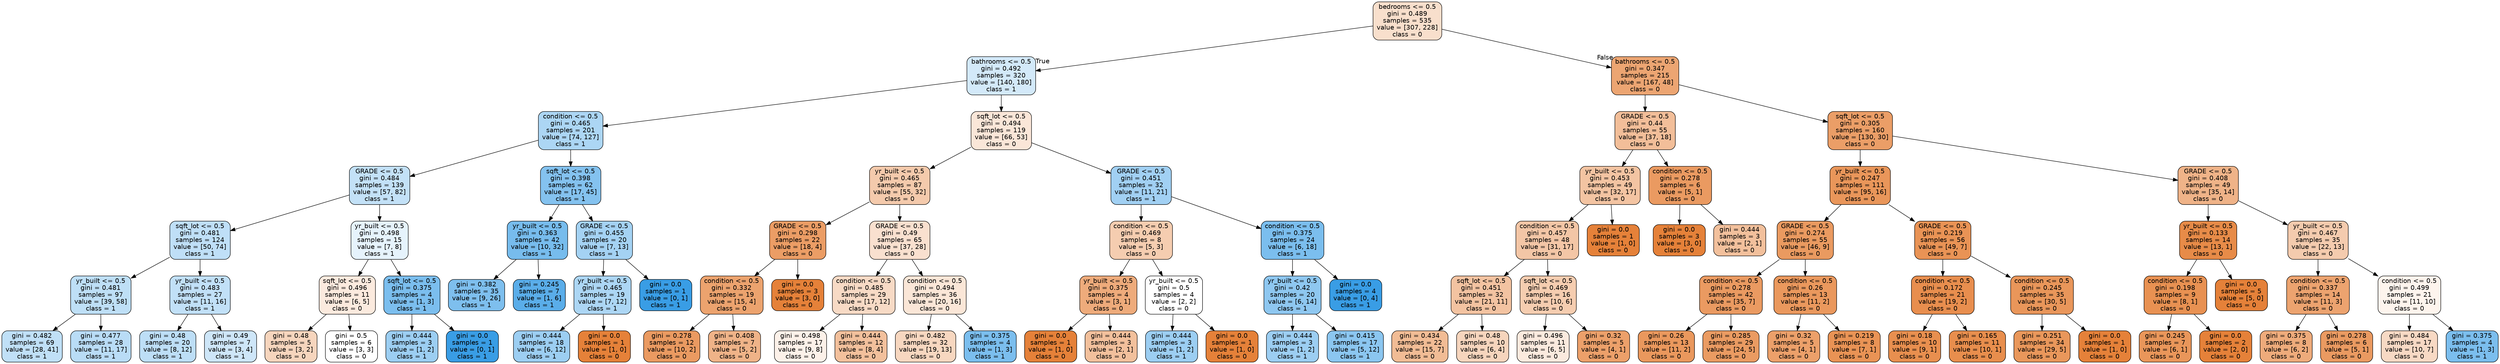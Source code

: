 digraph Tree {
node [shape=box, style="filled, rounded", color="black", fontname=helvetica] ;
edge [fontname=helvetica] ;
0 [label="bedrooms <= 0.5\ngini = 0.489\nsamples = 535\nvalue = [307, 228]\nclass = 0", fillcolor="#f8dfcc"] ;
1 [label="bathrooms <= 0.5\ngini = 0.492\nsamples = 320\nvalue = [140, 180]\nclass = 1", fillcolor="#d3e9f9"] ;
0 -> 1 [labeldistance=2.5, labelangle=45, headlabel="True"] ;
2 [label="condition <= 0.5\ngini = 0.465\nsamples = 201\nvalue = [74, 127]\nclass = 1", fillcolor="#acd6f4"] ;
1 -> 2 ;
3 [label="GRADE <= 0.5\ngini = 0.484\nsamples = 139\nvalue = [57, 82]\nclass = 1", fillcolor="#c3e1f7"] ;
2 -> 3 ;
4 [label="sqft_lot <= 0.5\ngini = 0.481\nsamples = 124\nvalue = [50, 74]\nclass = 1", fillcolor="#bfdff7"] ;
3 -> 4 ;
5 [label="yr_built <= 0.5\ngini = 0.481\nsamples = 97\nvalue = [39, 58]\nclass = 1", fillcolor="#bedff6"] ;
4 -> 5 ;
6 [label="gini = 0.482\nsamples = 69\nvalue = [28, 41]\nclass = 1", fillcolor="#c0e0f7"] ;
5 -> 6 ;
7 [label="gini = 0.477\nsamples = 28\nvalue = [11, 17]\nclass = 1", fillcolor="#b9dcf6"] ;
5 -> 7 ;
8 [label="yr_built <= 0.5\ngini = 0.483\nsamples = 27\nvalue = [11, 16]\nclass = 1", fillcolor="#c1e0f7"] ;
4 -> 8 ;
9 [label="gini = 0.48\nsamples = 20\nvalue = [8, 12]\nclass = 1", fillcolor="#bddef6"] ;
8 -> 9 ;
10 [label="gini = 0.49\nsamples = 7\nvalue = [3, 4]\nclass = 1", fillcolor="#cee6f8"] ;
8 -> 10 ;
11 [label="yr_built <= 0.5\ngini = 0.498\nsamples = 15\nvalue = [7, 8]\nclass = 1", fillcolor="#e6f3fc"] ;
3 -> 11 ;
12 [label="sqft_lot <= 0.5\ngini = 0.496\nsamples = 11\nvalue = [6, 5]\nclass = 0", fillcolor="#fbeade"] ;
11 -> 12 ;
13 [label="gini = 0.48\nsamples = 5\nvalue = [3, 2]\nclass = 0", fillcolor="#f6d5bd"] ;
12 -> 13 ;
14 [label="gini = 0.5\nsamples = 6\nvalue = [3, 3]\nclass = 0", fillcolor="#ffffff"] ;
12 -> 14 ;
15 [label="sqft_lot <= 0.5\ngini = 0.375\nsamples = 4\nvalue = [1, 3]\nclass = 1", fillcolor="#7bbeee"] ;
11 -> 15 ;
16 [label="gini = 0.444\nsamples = 3\nvalue = [1, 2]\nclass = 1", fillcolor="#9ccef2"] ;
15 -> 16 ;
17 [label="gini = 0.0\nsamples = 1\nvalue = [0, 1]\nclass = 1", fillcolor="#399de5"] ;
15 -> 17 ;
18 [label="sqft_lot <= 0.5\ngini = 0.398\nsamples = 62\nvalue = [17, 45]\nclass = 1", fillcolor="#84c2ef"] ;
2 -> 18 ;
19 [label="yr_built <= 0.5\ngini = 0.363\nsamples = 42\nvalue = [10, 32]\nclass = 1", fillcolor="#77bced"] ;
18 -> 19 ;
20 [label="gini = 0.382\nsamples = 35\nvalue = [9, 26]\nclass = 1", fillcolor="#7ebfee"] ;
19 -> 20 ;
21 [label="gini = 0.245\nsamples = 7\nvalue = [1, 6]\nclass = 1", fillcolor="#5aade9"] ;
19 -> 21 ;
22 [label="GRADE <= 0.5\ngini = 0.455\nsamples = 20\nvalue = [7, 13]\nclass = 1", fillcolor="#a4d2f3"] ;
18 -> 22 ;
23 [label="yr_built <= 0.5\ngini = 0.465\nsamples = 19\nvalue = [7, 12]\nclass = 1", fillcolor="#acd6f4"] ;
22 -> 23 ;
24 [label="gini = 0.444\nsamples = 18\nvalue = [6, 12]\nclass = 1", fillcolor="#9ccef2"] ;
23 -> 24 ;
25 [label="gini = 0.0\nsamples = 1\nvalue = [1, 0]\nclass = 0", fillcolor="#e58139"] ;
23 -> 25 ;
26 [label="gini = 0.0\nsamples = 1\nvalue = [0, 1]\nclass = 1", fillcolor="#399de5"] ;
22 -> 26 ;
27 [label="sqft_lot <= 0.5\ngini = 0.494\nsamples = 119\nvalue = [66, 53]\nclass = 0", fillcolor="#fae6d8"] ;
1 -> 27 ;
28 [label="yr_built <= 0.5\ngini = 0.465\nsamples = 87\nvalue = [55, 32]\nclass = 0", fillcolor="#f4caac"] ;
27 -> 28 ;
29 [label="GRADE <= 0.5\ngini = 0.298\nsamples = 22\nvalue = [18, 4]\nclass = 0", fillcolor="#eb9d65"] ;
28 -> 29 ;
30 [label="condition <= 0.5\ngini = 0.332\nsamples = 19\nvalue = [15, 4]\nclass = 0", fillcolor="#eca36e"] ;
29 -> 30 ;
31 [label="gini = 0.278\nsamples = 12\nvalue = [10, 2]\nclass = 0", fillcolor="#ea9a61"] ;
30 -> 31 ;
32 [label="gini = 0.408\nsamples = 7\nvalue = [5, 2]\nclass = 0", fillcolor="#efb388"] ;
30 -> 32 ;
33 [label="gini = 0.0\nsamples = 3\nvalue = [3, 0]\nclass = 0", fillcolor="#e58139"] ;
29 -> 33 ;
34 [label="GRADE <= 0.5\ngini = 0.49\nsamples = 65\nvalue = [37, 28]\nclass = 0", fillcolor="#f9e0cf"] ;
28 -> 34 ;
35 [label="condition <= 0.5\ngini = 0.485\nsamples = 29\nvalue = [17, 12]\nclass = 0", fillcolor="#f7dac5"] ;
34 -> 35 ;
36 [label="gini = 0.498\nsamples = 17\nvalue = [9, 8]\nclass = 0", fillcolor="#fcf1e9"] ;
35 -> 36 ;
37 [label="gini = 0.444\nsamples = 12\nvalue = [8, 4]\nclass = 0", fillcolor="#f2c09c"] ;
35 -> 37 ;
38 [label="condition <= 0.5\ngini = 0.494\nsamples = 36\nvalue = [20, 16]\nclass = 0", fillcolor="#fae6d7"] ;
34 -> 38 ;
39 [label="gini = 0.482\nsamples = 32\nvalue = [19, 13]\nclass = 0", fillcolor="#f7d7c0"] ;
38 -> 39 ;
40 [label="gini = 0.375\nsamples = 4\nvalue = [1, 3]\nclass = 1", fillcolor="#7bbeee"] ;
38 -> 40 ;
41 [label="GRADE <= 0.5\ngini = 0.451\nsamples = 32\nvalue = [11, 21]\nclass = 1", fillcolor="#a1d0f3"] ;
27 -> 41 ;
42 [label="condition <= 0.5\ngini = 0.469\nsamples = 8\nvalue = [5, 3]\nclass = 0", fillcolor="#f5cdb0"] ;
41 -> 42 ;
43 [label="yr_built <= 0.5\ngini = 0.375\nsamples = 4\nvalue = [3, 1]\nclass = 0", fillcolor="#eeab7b"] ;
42 -> 43 ;
44 [label="gini = 0.0\nsamples = 1\nvalue = [1, 0]\nclass = 0", fillcolor="#e58139"] ;
43 -> 44 ;
45 [label="gini = 0.444\nsamples = 3\nvalue = [2, 1]\nclass = 0", fillcolor="#f2c09c"] ;
43 -> 45 ;
46 [label="yr_built <= 0.5\ngini = 0.5\nsamples = 4\nvalue = [2, 2]\nclass = 0", fillcolor="#ffffff"] ;
42 -> 46 ;
47 [label="gini = 0.444\nsamples = 3\nvalue = [1, 2]\nclass = 1", fillcolor="#9ccef2"] ;
46 -> 47 ;
48 [label="gini = 0.0\nsamples = 1\nvalue = [1, 0]\nclass = 0", fillcolor="#e58139"] ;
46 -> 48 ;
49 [label="condition <= 0.5\ngini = 0.375\nsamples = 24\nvalue = [6, 18]\nclass = 1", fillcolor="#7bbeee"] ;
41 -> 49 ;
50 [label="yr_built <= 0.5\ngini = 0.42\nsamples = 20\nvalue = [6, 14]\nclass = 1", fillcolor="#8ec7f0"] ;
49 -> 50 ;
51 [label="gini = 0.444\nsamples = 3\nvalue = [1, 2]\nclass = 1", fillcolor="#9ccef2"] ;
50 -> 51 ;
52 [label="gini = 0.415\nsamples = 17\nvalue = [5, 12]\nclass = 1", fillcolor="#8bc6f0"] ;
50 -> 52 ;
53 [label="gini = 0.0\nsamples = 4\nvalue = [0, 4]\nclass = 1", fillcolor="#399de5"] ;
49 -> 53 ;
54 [label="bathrooms <= 0.5\ngini = 0.347\nsamples = 215\nvalue = [167, 48]\nclass = 0", fillcolor="#eca572"] ;
0 -> 54 [labeldistance=2.5, labelangle=-45, headlabel="False"] ;
55 [label="GRADE <= 0.5\ngini = 0.44\nsamples = 55\nvalue = [37, 18]\nclass = 0", fillcolor="#f2be99"] ;
54 -> 55 ;
56 [label="yr_built <= 0.5\ngini = 0.453\nsamples = 49\nvalue = [32, 17]\nclass = 0", fillcolor="#f3c4a2"] ;
55 -> 56 ;
57 [label="condition <= 0.5\ngini = 0.457\nsamples = 48\nvalue = [31, 17]\nclass = 0", fillcolor="#f3c6a6"] ;
56 -> 57 ;
58 [label="sqft_lot <= 0.5\ngini = 0.451\nsamples = 32\nvalue = [21, 11]\nclass = 0", fillcolor="#f3c3a1"] ;
57 -> 58 ;
59 [label="gini = 0.434\nsamples = 22\nvalue = [15, 7]\nclass = 0", fillcolor="#f1bc95"] ;
58 -> 59 ;
60 [label="gini = 0.48\nsamples = 10\nvalue = [6, 4]\nclass = 0", fillcolor="#f6d5bd"] ;
58 -> 60 ;
61 [label="sqft_lot <= 0.5\ngini = 0.469\nsamples = 16\nvalue = [10, 6]\nclass = 0", fillcolor="#f5cdb0"] ;
57 -> 61 ;
62 [label="gini = 0.496\nsamples = 11\nvalue = [6, 5]\nclass = 0", fillcolor="#fbeade"] ;
61 -> 62 ;
63 [label="gini = 0.32\nsamples = 5\nvalue = [4, 1]\nclass = 0", fillcolor="#eca06a"] ;
61 -> 63 ;
64 [label="gini = 0.0\nsamples = 1\nvalue = [1, 0]\nclass = 0", fillcolor="#e58139"] ;
56 -> 64 ;
65 [label="condition <= 0.5\ngini = 0.278\nsamples = 6\nvalue = [5, 1]\nclass = 0", fillcolor="#ea9a61"] ;
55 -> 65 ;
66 [label="gini = 0.0\nsamples = 3\nvalue = [3, 0]\nclass = 0", fillcolor="#e58139"] ;
65 -> 66 ;
67 [label="gini = 0.444\nsamples = 3\nvalue = [2, 1]\nclass = 0", fillcolor="#f2c09c"] ;
65 -> 67 ;
68 [label="sqft_lot <= 0.5\ngini = 0.305\nsamples = 160\nvalue = [130, 30]\nclass = 0", fillcolor="#eb9e67"] ;
54 -> 68 ;
69 [label="yr_built <= 0.5\ngini = 0.247\nsamples = 111\nvalue = [95, 16]\nclass = 0", fillcolor="#e9965a"] ;
68 -> 69 ;
70 [label="GRADE <= 0.5\ngini = 0.274\nsamples = 55\nvalue = [46, 9]\nclass = 0", fillcolor="#ea9a60"] ;
69 -> 70 ;
71 [label="condition <= 0.5\ngini = 0.278\nsamples = 42\nvalue = [35, 7]\nclass = 0", fillcolor="#ea9a61"] ;
70 -> 71 ;
72 [label="gini = 0.26\nsamples = 13\nvalue = [11, 2]\nclass = 0", fillcolor="#ea985d"] ;
71 -> 72 ;
73 [label="gini = 0.285\nsamples = 29\nvalue = [24, 5]\nclass = 0", fillcolor="#ea9b62"] ;
71 -> 73 ;
74 [label="condition <= 0.5\ngini = 0.26\nsamples = 13\nvalue = [11, 2]\nclass = 0", fillcolor="#ea985d"] ;
70 -> 74 ;
75 [label="gini = 0.32\nsamples = 5\nvalue = [4, 1]\nclass = 0", fillcolor="#eca06a"] ;
74 -> 75 ;
76 [label="gini = 0.219\nsamples = 8\nvalue = [7, 1]\nclass = 0", fillcolor="#e99355"] ;
74 -> 76 ;
77 [label="GRADE <= 0.5\ngini = 0.219\nsamples = 56\nvalue = [49, 7]\nclass = 0", fillcolor="#e99355"] ;
69 -> 77 ;
78 [label="condition <= 0.5\ngini = 0.172\nsamples = 21\nvalue = [19, 2]\nclass = 0", fillcolor="#e88e4e"] ;
77 -> 78 ;
79 [label="gini = 0.18\nsamples = 10\nvalue = [9, 1]\nclass = 0", fillcolor="#e88f4f"] ;
78 -> 79 ;
80 [label="gini = 0.165\nsamples = 11\nvalue = [10, 1]\nclass = 0", fillcolor="#e88e4d"] ;
78 -> 80 ;
81 [label="condition <= 0.5\ngini = 0.245\nsamples = 35\nvalue = [30, 5]\nclass = 0", fillcolor="#e9965a"] ;
77 -> 81 ;
82 [label="gini = 0.251\nsamples = 34\nvalue = [29, 5]\nclass = 0", fillcolor="#e9975b"] ;
81 -> 82 ;
83 [label="gini = 0.0\nsamples = 1\nvalue = [1, 0]\nclass = 0", fillcolor="#e58139"] ;
81 -> 83 ;
84 [label="GRADE <= 0.5\ngini = 0.408\nsamples = 49\nvalue = [35, 14]\nclass = 0", fillcolor="#efb388"] ;
68 -> 84 ;
85 [label="yr_built <= 0.5\ngini = 0.133\nsamples = 14\nvalue = [13, 1]\nclass = 0", fillcolor="#e78b48"] ;
84 -> 85 ;
86 [label="condition <= 0.5\ngini = 0.198\nsamples = 9\nvalue = [8, 1]\nclass = 0", fillcolor="#e89152"] ;
85 -> 86 ;
87 [label="gini = 0.245\nsamples = 7\nvalue = [6, 1]\nclass = 0", fillcolor="#e9965a"] ;
86 -> 87 ;
88 [label="gini = 0.0\nsamples = 2\nvalue = [2, 0]\nclass = 0", fillcolor="#e58139"] ;
86 -> 88 ;
89 [label="gini = 0.0\nsamples = 5\nvalue = [5, 0]\nclass = 0", fillcolor="#e58139"] ;
85 -> 89 ;
90 [label="yr_built <= 0.5\ngini = 0.467\nsamples = 35\nvalue = [22, 13]\nclass = 0", fillcolor="#f4cbae"] ;
84 -> 90 ;
91 [label="condition <= 0.5\ngini = 0.337\nsamples = 14\nvalue = [11, 3]\nclass = 0", fillcolor="#eca36f"] ;
90 -> 91 ;
92 [label="gini = 0.375\nsamples = 8\nvalue = [6, 2]\nclass = 0", fillcolor="#eeab7b"] ;
91 -> 92 ;
93 [label="gini = 0.278\nsamples = 6\nvalue = [5, 1]\nclass = 0", fillcolor="#ea9a61"] ;
91 -> 93 ;
94 [label="condition <= 0.5\ngini = 0.499\nsamples = 21\nvalue = [11, 10]\nclass = 0", fillcolor="#fdf4ed"] ;
90 -> 94 ;
95 [label="gini = 0.484\nsamples = 17\nvalue = [10, 7]\nclass = 0", fillcolor="#f7d9c4"] ;
94 -> 95 ;
96 [label="gini = 0.375\nsamples = 4\nvalue = [1, 3]\nclass = 1", fillcolor="#7bbeee"] ;
94 -> 96 ;
}
